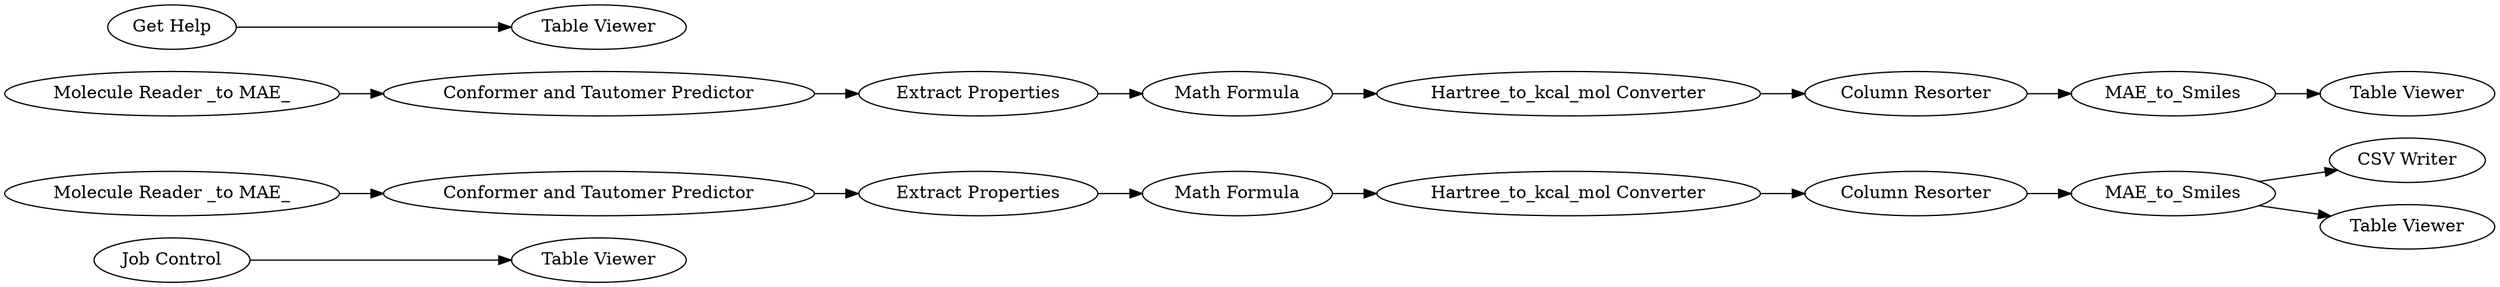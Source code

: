 digraph {
	"-4534367794190981875_26" [label="Job Control"]
	"-4534367794190981875_51" [label="CSV Writer"]
	"-4534367794190981875_64" [label="Table Viewer"]
	"-4534367794190981875_59" [label="Hartree_to_kcal_mol Converter"]
	"-4534367794190981875_55" [label="Column Resorter"]
	"-4534367794190981875_43" [label="Extract Properties"]
	"-4534367794190981875_60" [label="Math Formula"]
	"-4534367794190981875_28" [label="Table Viewer"]
	"-4534367794190981875_42" [label="Table Viewer"]
	"-4534367794190981875_13" [label="Molecule Reader _to MAE_"]
	"-4534367794190981875_63" [label=MAE_to_Smiles]
	"-4534367794190981875_65" [label="Conformer and Tautomer Predictor"]
	"-4534367794190981875_62" [label="Extract Properties"]
	"-4534367794190981875_39" [label="Get Help"]
	"-4534367794190981875_66" [label="Conformer and Tautomer Predictor"]
	"-4534367794190981875_29" [label="Molecule Reader _to MAE_"]
	"-4534367794190981875_41" [label=MAE_to_Smiles]
	"-4534367794190981875_54" [label="Math Formula"]
	"-4534367794190981875_40" [label="Table Viewer"]
	"-4534367794190981875_61" [label="Column Resorter"]
	"-4534367794190981875_53" [label="Hartree_to_kcal_mol Converter"]
	"-4534367794190981875_53" -> "-4534367794190981875_55"
	"-4534367794190981875_55" -> "-4534367794190981875_41"
	"-4534367794190981875_66" -> "-4534367794190981875_43"
	"-4534367794190981875_39" -> "-4534367794190981875_40"
	"-4534367794190981875_43" -> "-4534367794190981875_54"
	"-4534367794190981875_61" -> "-4534367794190981875_63"
	"-4534367794190981875_13" -> "-4534367794190981875_65"
	"-4534367794190981875_59" -> "-4534367794190981875_61"
	"-4534367794190981875_54" -> "-4534367794190981875_53"
	"-4534367794190981875_63" -> "-4534367794190981875_64"
	"-4534367794190981875_62" -> "-4534367794190981875_60"
	"-4534367794190981875_63" -> "-4534367794190981875_51"
	"-4534367794190981875_41" -> "-4534367794190981875_42"
	"-4534367794190981875_26" -> "-4534367794190981875_28"
	"-4534367794190981875_65" -> "-4534367794190981875_62"
	"-4534367794190981875_60" -> "-4534367794190981875_59"
	"-4534367794190981875_29" -> "-4534367794190981875_66"
	rankdir=LR
}
